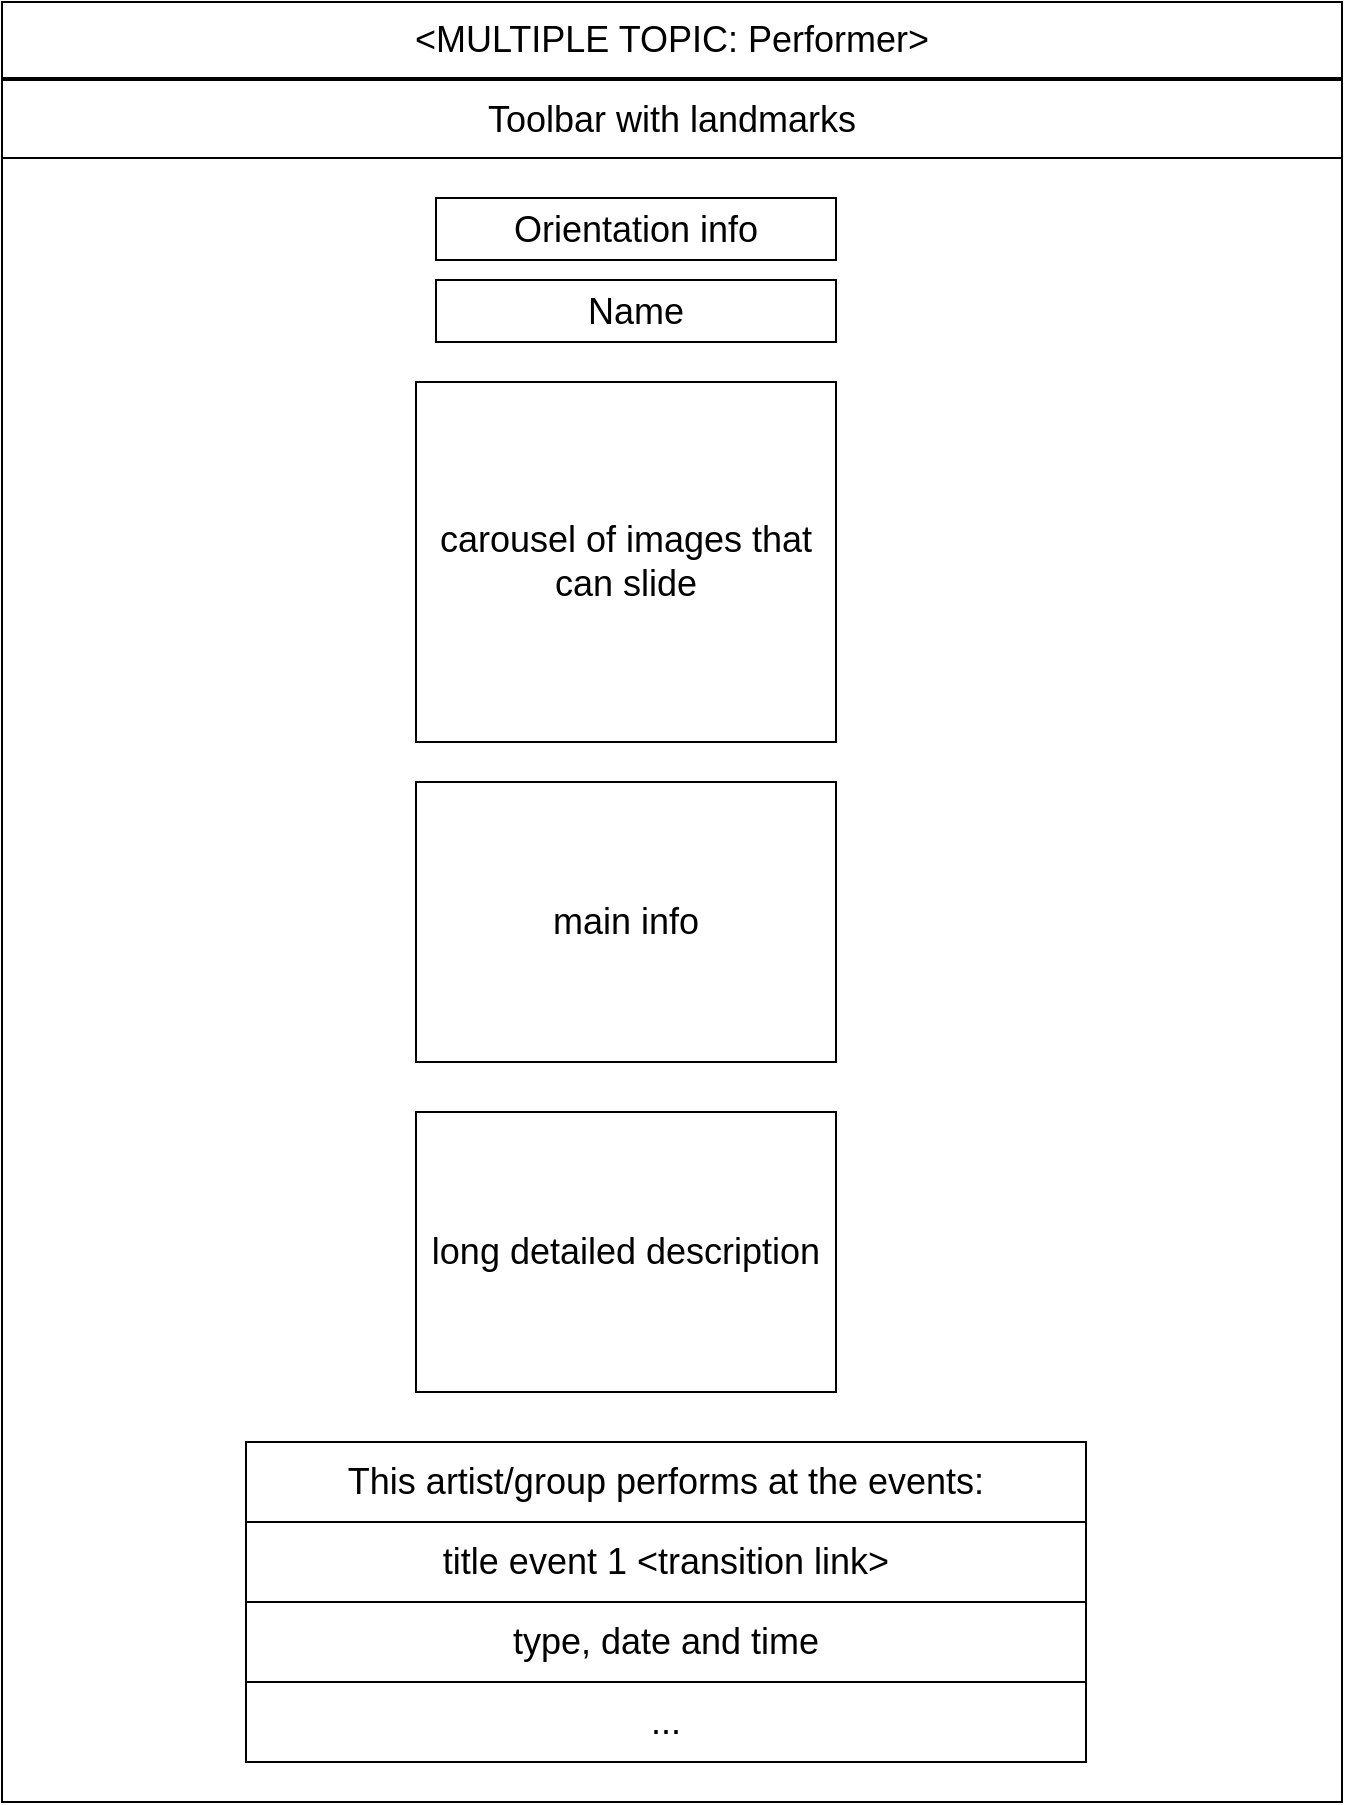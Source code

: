 <mxfile version="10.9.5" type="device"><diagram id="u9o09Kq5SHA_BDpGMf4i" name="Page-1"><mxGraphModel dx="864" dy="503" grid="1" gridSize="10" guides="1" tooltips="1" connect="1" arrows="1" fold="1" page="1" pageScale="1" pageWidth="827" pageHeight="1169" math="0" shadow="0"><root><mxCell id="0"/><mxCell id="1" parent="0"/><mxCell id="jcGAWVzo7ZWAxNOnF3j5-1" value="" style="rounded=0;whiteSpace=wrap;html=1;" parent="1" vertex="1"><mxGeometry x="78" y="20" width="670" height="900" as="geometry"/></mxCell><mxCell id="jcGAWVzo7ZWAxNOnF3j5-3" value="&lt;div style=&quot;text-align: left ; font-size: 18px&quot;&gt;&lt;span&gt;&amp;lt;MULTIPLE TOPIC: Performer&lt;/span&gt;&lt;span&gt;&amp;gt;&lt;/span&gt;&lt;/div&gt;" style="rounded=0;whiteSpace=wrap;html=1;fontSize=18;" parent="1" vertex="1"><mxGeometry x="78" y="20" width="670" height="38" as="geometry"/></mxCell><mxCell id="jcGAWVzo7ZWAxNOnF3j5-5" value="Toolbar with landmarks" style="rounded=0;whiteSpace=wrap;html=1;fontSize=18;" parent="1" vertex="1"><mxGeometry x="78" y="59" width="670" height="39" as="geometry"/></mxCell><mxCell id="jcGAWVzo7ZWAxNOnF3j5-7" value="Orientation info" style="rounded=0;whiteSpace=wrap;html=1;fontSize=18;" parent="1" vertex="1"><mxGeometry x="295" y="118" width="200" height="31" as="geometry"/></mxCell><mxCell id="jcGAWVzo7ZWAxNOnF3j5-9" value="carousel of images that can slide" style="rounded=0;whiteSpace=wrap;html=1;fontSize=18;" parent="1" vertex="1"><mxGeometry x="285" y="210" width="210" height="180" as="geometry"/></mxCell><mxCell id="I6K7dgTUFZ7vqpdYz0E--1" value="long detailed description" style="rounded=0;whiteSpace=wrap;html=1;fontSize=18;" parent="1" vertex="1"><mxGeometry x="285" y="575" width="210" height="140" as="geometry"/></mxCell><mxCell id="I6K7dgTUFZ7vqpdYz0E--3" value="This artist/group performs at the events:" style="rounded=0;whiteSpace=wrap;html=1;fontSize=18;" parent="1" vertex="1"><mxGeometry x="200" y="740" width="420" height="40" as="geometry"/></mxCell><mxCell id="I6K7dgTUFZ7vqpdYz0E--5" value="title event 1 &amp;lt;transition link&amp;gt;" style="rounded=0;whiteSpace=wrap;html=1;fontSize=18;" parent="1" vertex="1"><mxGeometry x="200" y="780" width="420" height="40" as="geometry"/></mxCell><mxCell id="I6K7dgTUFZ7vqpdYz0E--6" value="type, date and time" style="rounded=0;whiteSpace=wrap;html=1;fontSize=18;" parent="1" vertex="1"><mxGeometry x="200" y="820" width="420" height="40" as="geometry"/></mxCell><mxCell id="I6K7dgTUFZ7vqpdYz0E--7" value="..." style="rounded=0;whiteSpace=wrap;html=1;fontSize=18;" parent="1" vertex="1"><mxGeometry x="200" y="860" width="420" height="40" as="geometry"/></mxCell><mxCell id="b_VfMspM_36JaK7_vCJK-1" value="Name" style="rounded=0;whiteSpace=wrap;html=1;fontSize=18;" parent="1" vertex="1"><mxGeometry x="295" y="159" width="200" height="31" as="geometry"/></mxCell><mxCell id="b_VfMspM_36JaK7_vCJK-2" value="main info" style="rounded=0;whiteSpace=wrap;html=1;fontSize=18;" parent="1" vertex="1"><mxGeometry x="285" y="410" width="210" height="140" as="geometry"/></mxCell></root></mxGraphModel></diagram></mxfile>